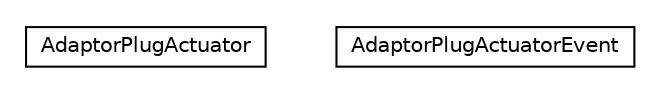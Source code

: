 #!/usr/local/bin/dot
#
# Class diagram 
# Generated by UMLGraph version R5_6-24-gf6e263 (http://www.umlgraph.org/)
#

digraph G {
	edge [fontname="Helvetica",fontsize=10,labelfontname="Helvetica",labelfontsize=10];
	node [fontname="Helvetica",fontsize=10,shape=plaintext];
	nodesep=0.25;
	ranksep=0.5;
	// org.universAAL.ontology.activityhub.ext.AdaptorPlugActuator
	c319863 [label=<<table title="org.universAAL.ontology.activityhub.ext.AdaptorPlugActuator" border="0" cellborder="1" cellspacing="0" cellpadding="2" port="p" href="./AdaptorPlugActuator.html">
		<tr><td><table border="0" cellspacing="0" cellpadding="1">
<tr><td align="center" balign="center"> AdaptorPlugActuator </td></tr>
		</table></td></tr>
		</table>>, URL="./AdaptorPlugActuator.html", fontname="Helvetica", fontcolor="black", fontsize=10.0];
	// org.universAAL.ontology.activityhub.ext.AdaptorPlugActuatorEvent
	c319864 [label=<<table title="org.universAAL.ontology.activityhub.ext.AdaptorPlugActuatorEvent" border="0" cellborder="1" cellspacing="0" cellpadding="2" port="p" href="./AdaptorPlugActuatorEvent.html">
		<tr><td><table border="0" cellspacing="0" cellpadding="1">
<tr><td align="center" balign="center"> AdaptorPlugActuatorEvent </td></tr>
		</table></td></tr>
		</table>>, URL="./AdaptorPlugActuatorEvent.html", fontname="Helvetica", fontcolor="black", fontsize=10.0];
}


